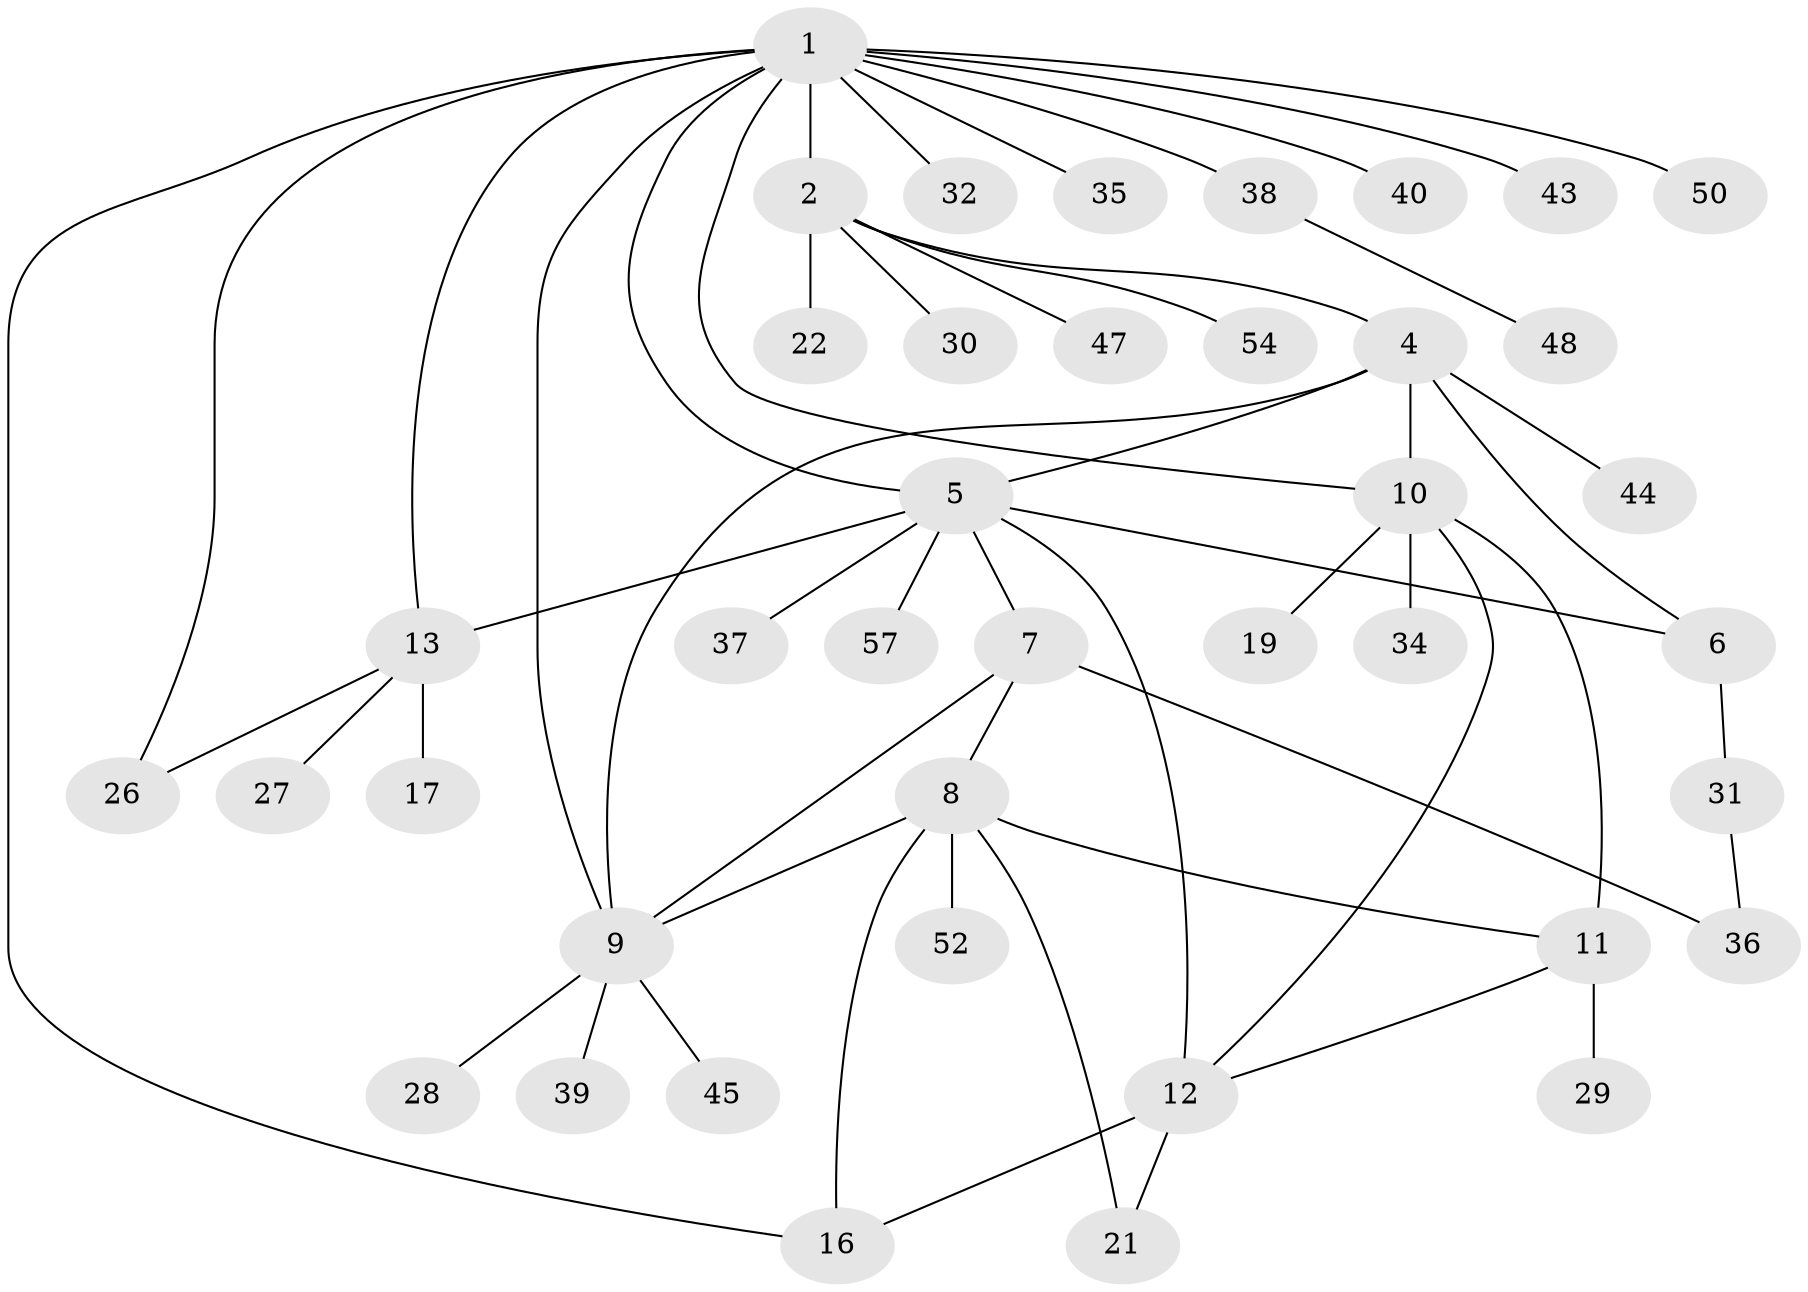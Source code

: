 // Generated by graph-tools (version 1.1) at 2025/24/03/03/25 07:24:11]
// undirected, 40 vertices, 54 edges
graph export_dot {
graph [start="1"]
  node [color=gray90,style=filled];
  1 [super="+15"];
  2 [super="+3"];
  4 [super="+41"];
  5 [super="+14"];
  6 [super="+46"];
  7 [super="+20"];
  8 [super="+60"];
  9 [super="+49"];
  10 [super="+33"];
  11 [super="+55"];
  12 [super="+23"];
  13 [super="+18"];
  16 [super="+51"];
  17 [super="+25"];
  19;
  21 [super="+24"];
  22;
  26 [super="+56"];
  27;
  28;
  29;
  30 [super="+53"];
  31;
  32 [super="+58"];
  34;
  35 [super="+59"];
  36 [super="+42"];
  37;
  38;
  39;
  40;
  43;
  44;
  45;
  47;
  48 [super="+61"];
  50;
  52;
  54;
  57;
  1 -- 2 [weight=2];
  1 -- 9;
  1 -- 10;
  1 -- 16;
  1 -- 26;
  1 -- 32;
  1 -- 38;
  1 -- 40;
  1 -- 43;
  1 -- 50;
  1 -- 35;
  1 -- 13;
  1 -- 5;
  2 -- 54;
  2 -- 4;
  2 -- 22;
  2 -- 30;
  2 -- 47;
  4 -- 5;
  4 -- 6;
  4 -- 9;
  4 -- 10 [weight=2];
  4 -- 44;
  5 -- 6;
  5 -- 57;
  5 -- 37;
  5 -- 7;
  5 -- 12;
  5 -- 13;
  6 -- 31;
  7 -- 8;
  7 -- 9;
  7 -- 36;
  8 -- 9;
  8 -- 11;
  8 -- 21;
  8 -- 52;
  8 -- 16;
  9 -- 28;
  9 -- 39;
  9 -- 45;
  10 -- 11;
  10 -- 12;
  10 -- 19;
  10 -- 34;
  11 -- 12;
  11 -- 29;
  12 -- 16;
  12 -- 21;
  13 -- 17;
  13 -- 26;
  13 -- 27;
  31 -- 36;
  38 -- 48;
}
